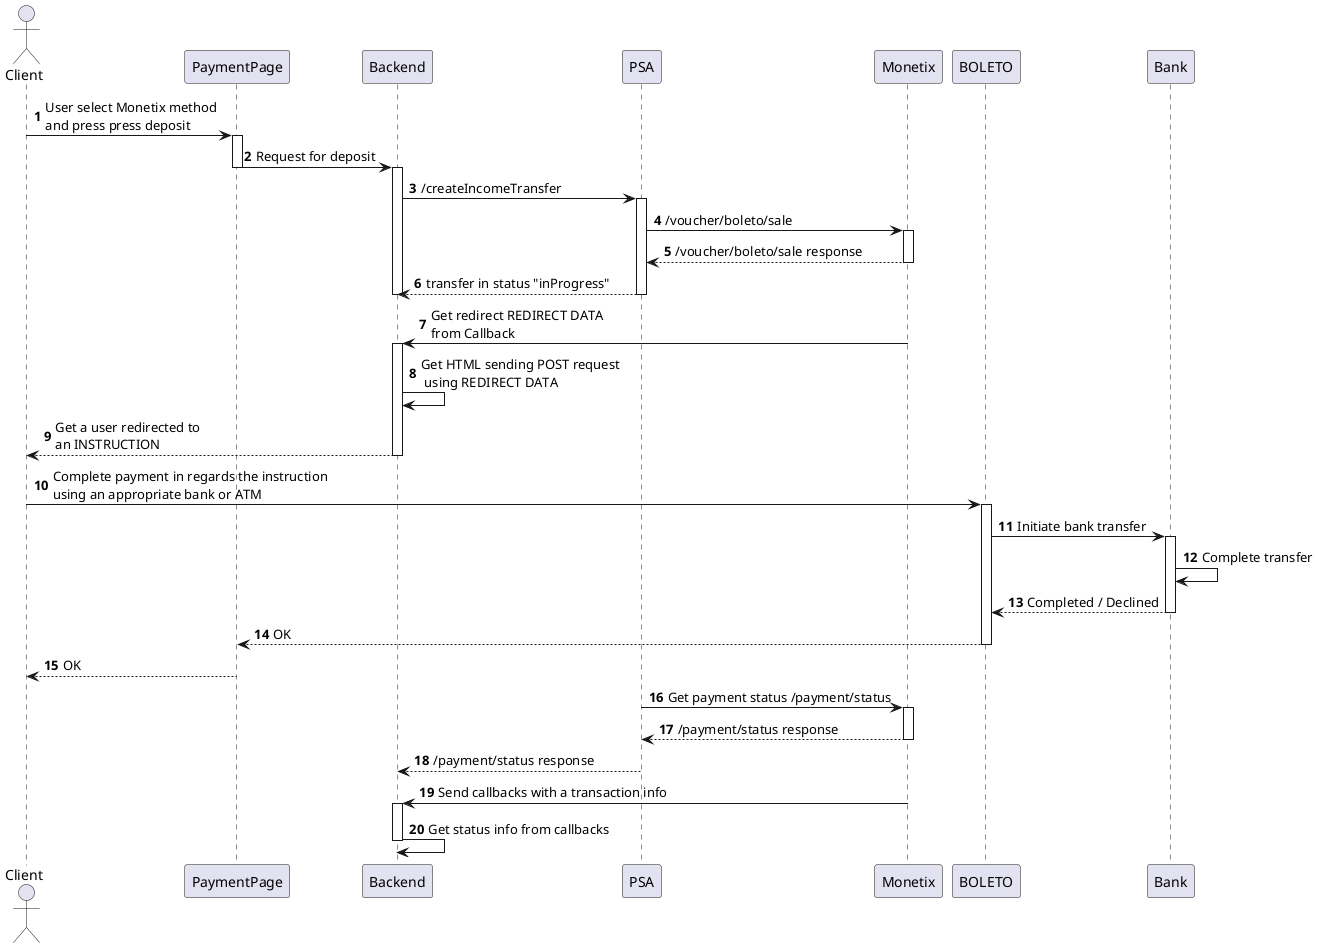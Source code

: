 @startuml
autonumber

actor Client
participant PaymentPage
participant Backend
participant PSA
participant Monetix
participant BOLETO
participant Bank


Client -> PaymentPage: User select Monetix method \nand press press deposit
activate PaymentPage

PaymentPage -> Backend --: Request for deposit
activate Backend

Backend -> PSA: /createIncomeTransfer
activate PSA

PSA -> Monetix: /voucher/boleto/sale
activate Monetix

Monetix --> PSA --: /voucher/boleto/sale response
deactivate Monetix

PSA --> Backend: transfer in status "inProgress"
deactivate PSA
deactivate Backend

Monetix -> Backend ++: Get redirect REDIRECT DATA \nfrom Callback
Backend -> Backend : Get HTML sending POST request\n using REDIRECT DATA

Backend --> Client --: Get a user redirected to \nan INSTRUCTION

Client -> BOLETO ++: Complete payment in regards the instruction \nusing an appropriate bank or ATM
BOLETO -> Bank : Initiate bank transfer
activate Bank
Bank -> Bank : Complete transfer
Bank --> BOLETO --: Completed / Declined
BOLETO --> PaymentPage --: OK

PaymentPage --> Client --: OK

PSA -> Monetix ++: Get payment status /payment/status
Monetix --> PSA --: /payment/status response

PSA --> Backend : /payment/status response

Monetix -> Backend ++: Send callbacks with a transaction info
Backend -> Backend --: Get status info from callbacks

@enduml